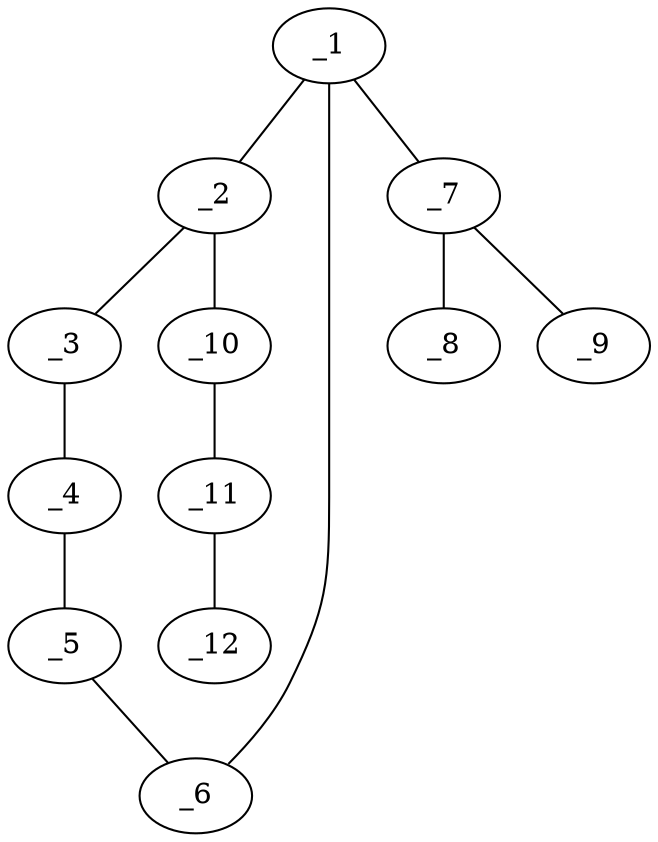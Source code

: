 graph molid611545 {
	_1	 [charge=0,
		chem=1,
		symbol="C  ",
		x="5.4641",
		y="0.25"];
	_2	 [charge=0,
		chem=1,
		symbol="C  ",
		x="4.5981",
		y="-0.25"];
	_1 -- _2	 [valence=1];
	_6	 [charge=0,
		chem=1,
		symbol="C  ",
		x="6.3301",
		y="-0.25"];
	_1 -- _6	 [valence=2];
	_7	 [charge=1,
		chem=4,
		symbol="N  ",
		x="5.4641",
		y="1.25"];
	_1 -- _7	 [valence=1];
	_3	 [charge=0,
		chem=1,
		symbol="C  ",
		x="4.5981",
		y="-1.25"];
	_2 -- _3	 [valence=2];
	_10	 [charge=0,
		chem=2,
		symbol="O  ",
		x="3.7321",
		y="0.25"];
	_2 -- _10	 [valence=1];
	_4	 [charge=0,
		chem=1,
		symbol="C  ",
		x="5.4641",
		y="-1.75"];
	_3 -- _4	 [valence=1];
	_5	 [charge=0,
		chem=4,
		symbol="N  ",
		x="6.3301",
		y="-1.25"];
	_4 -- _5	 [valence=2];
	_5 -- _6	 [valence=1];
	_8	 [charge=0,
		chem=2,
		symbol="O  ",
		x="6.3301",
		y="1.75"];
	_7 -- _8	 [valence=2];
	_9	 [charge="-1",
		chem=2,
		symbol="O  ",
		x="4.5981",
		y="1.75"];
	_7 -- _9	 [valence=1];
	_11	 [charge=0,
		chem=1,
		symbol="C  ",
		x="2.866",
		y="-0.25"];
	_10 -- _11	 [valence=1];
	_12	 [charge=0,
		chem=1,
		symbol="C  ",
		x=2,
		y="0.25"];
	_11 -- _12	 [valence=1];
}

